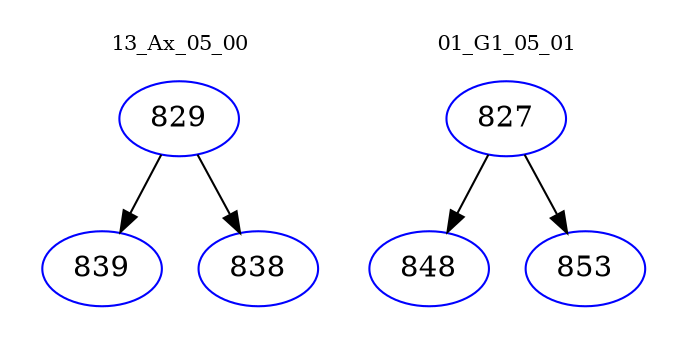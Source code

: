 digraph{
subgraph cluster_0 {
color = white
label = "13_Ax_05_00";
fontsize=10;
T0_829 [label="829", color="blue"]
T0_829 -> T0_839 [color="black"]
T0_839 [label="839", color="blue"]
T0_829 -> T0_838 [color="black"]
T0_838 [label="838", color="blue"]
}
subgraph cluster_1 {
color = white
label = "01_G1_05_01";
fontsize=10;
T1_827 [label="827", color="blue"]
T1_827 -> T1_848 [color="black"]
T1_848 [label="848", color="blue"]
T1_827 -> T1_853 [color="black"]
T1_853 [label="853", color="blue"]
}
}
